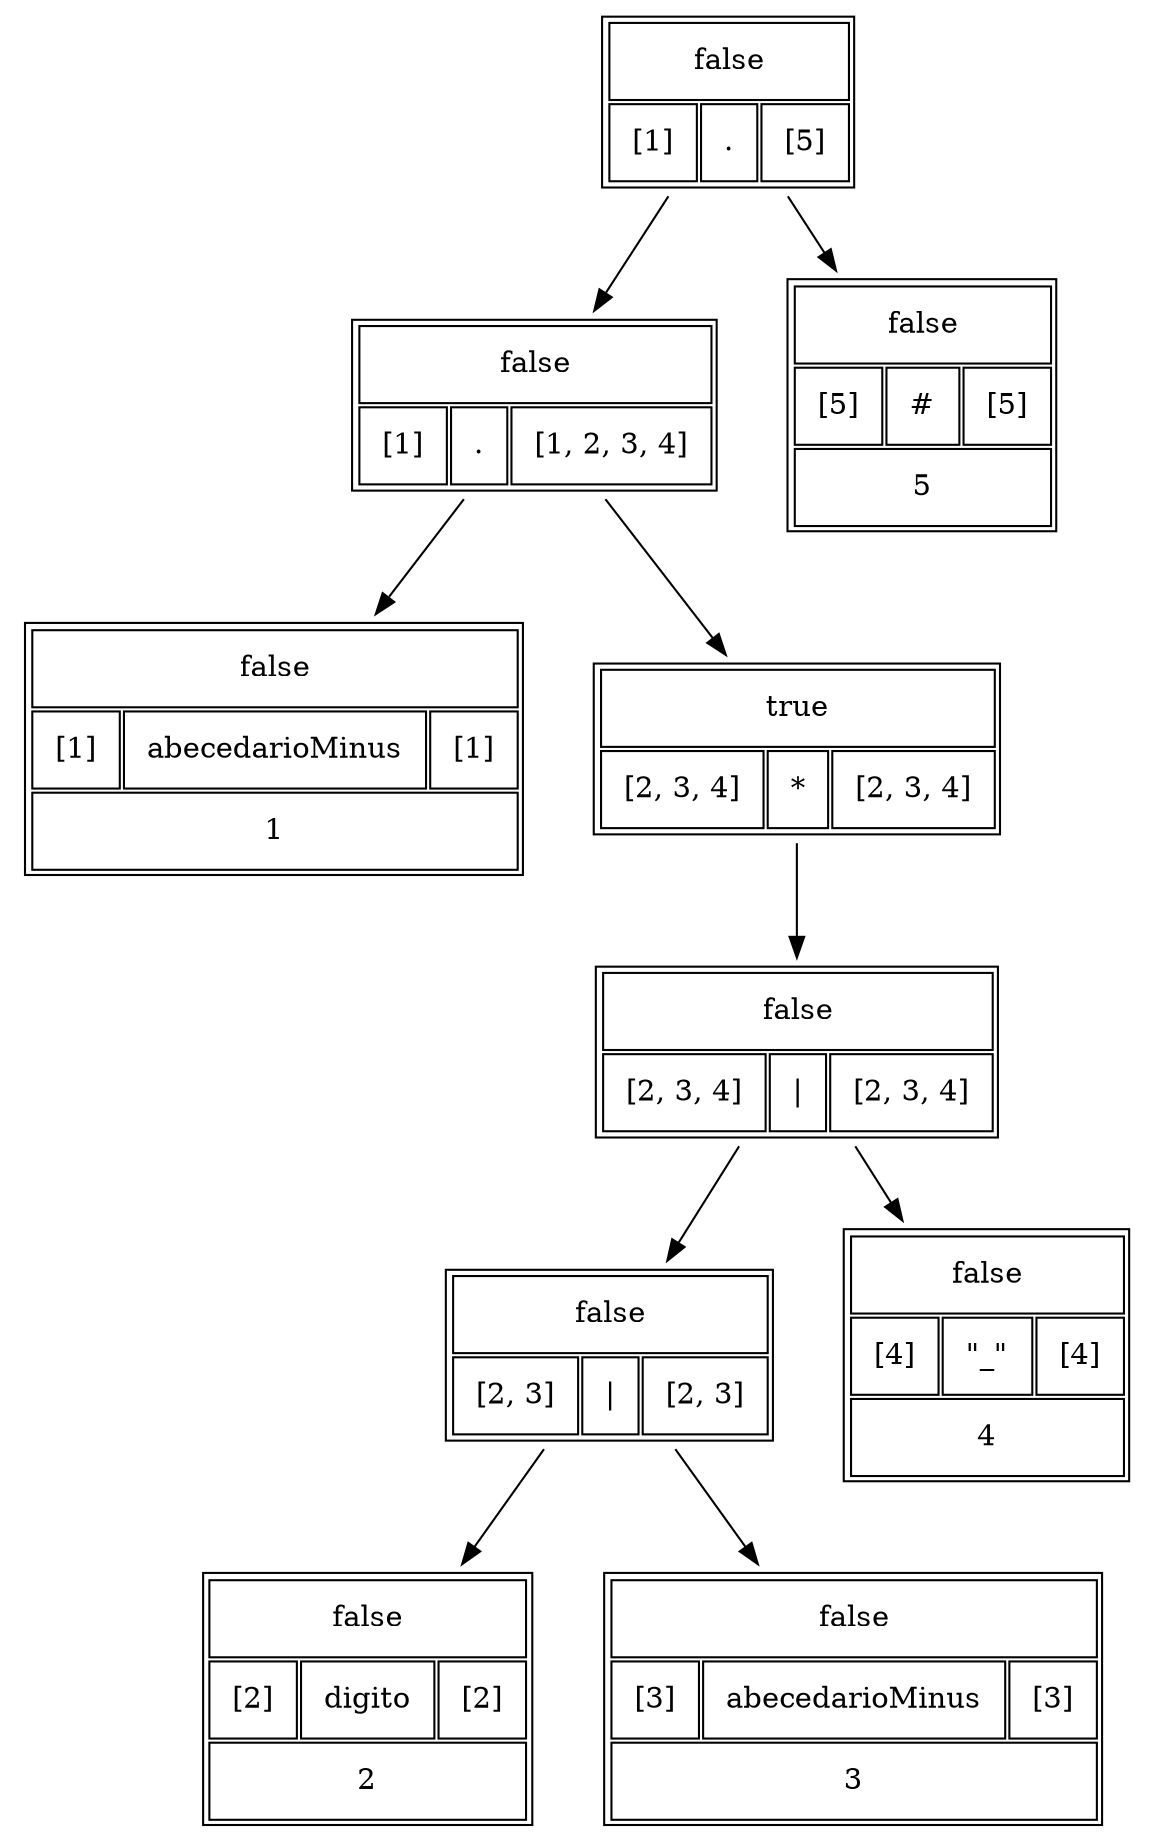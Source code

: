 digraph test {
N_1[shape = none label=<
 <TABLE border="1" cellspacing="2" cellpadding="10" >
 <TR>
 <TD colspan="3">false</TD>
 </TR>
 <TR>
 <TD>[1]</TD>
 <TD>.</TD>
 <TD>[5]</TD>
 </TR>
 </TABLE>>];N_2[shape = none label=<
 <TABLE border="1" cellspacing="2" cellpadding="10" >
 <TR>
 <TD colspan="3">false</TD>
 </TR>
 <TR>
 <TD>[1]</TD>
 <TD>.</TD>
 <TD>[1, 2, 3, 4]</TD>
 </TR>
 </TABLE>>];N_1 -> N_2;
N_3[shape = none label=<
 <TABLE border="1" cellspacing="2" cellpadding="10" >
 <TR>
 <TD colspan="3">false</TD>
 </TR>
 <TR>
 <TD>[1]</TD>
 <TD>abecedarioMinus</TD>
 <TD>[1]</TD>
 </TR>
 <TR>
 <TD colspan="3">1</TD>
 </TR>
 </TABLE>>];N_2 -> N_3;
N_4[shape = none label=<
 <TABLE border="1" cellspacing="2" cellpadding="10" >
 <TR>
 <TD colspan="3">true</TD>
 </TR>
 <TR>
 <TD>[2, 3, 4]</TD>
 <TD>*</TD>
 <TD>[2, 3, 4]</TD>
 </TR>
 </TABLE>>];N_2 -> N_4;
N_5[shape = none label=<
 <TABLE border="1" cellspacing="2" cellpadding="10" >
 <TR>
 <TD colspan="3">false</TD>
 </TR>
 <TR>
 <TD>[2, 3, 4]</TD>
 <TD>|</TD>
 <TD>[2, 3, 4]</TD>
 </TR>
 </TABLE>>];N_4 -> N_5;
N_6[shape = none label=<
 <TABLE border="1" cellspacing="2" cellpadding="10" >
 <TR>
 <TD colspan="3">false</TD>
 </TR>
 <TR>
 <TD>[2, 3]</TD>
 <TD>|</TD>
 <TD>[2, 3]</TD>
 </TR>
 </TABLE>>];N_5 -> N_6;
N_7[shape = none label=<
 <TABLE border="1" cellspacing="2" cellpadding="10" >
 <TR>
 <TD colspan="3">false</TD>
 </TR>
 <TR>
 <TD>[2]</TD>
 <TD>digito</TD>
 <TD>[2]</TD>
 </TR>
 <TR>
 <TD colspan="3">2</TD>
 </TR>
 </TABLE>>];N_6 -> N_7;
N_8[shape = none label=<
 <TABLE border="1" cellspacing="2" cellpadding="10" >
 <TR>
 <TD colspan="3">false</TD>
 </TR>
 <TR>
 <TD>[3]</TD>
 <TD>abecedarioMinus</TD>
 <TD>[3]</TD>
 </TR>
 <TR>
 <TD colspan="3">3</TD>
 </TR>
 </TABLE>>];N_6 -> N_8;
N_9[shape = none label=<
 <TABLE border="1" cellspacing="2" cellpadding="10" >
 <TR>
 <TD colspan="3">false</TD>
 </TR>
 <TR>
 <TD>[4]</TD>
 <TD>"_"</TD>
 <TD>[4]</TD>
 </TR>
 <TR>
 <TD colspan="3">4</TD>
 </TR>
 </TABLE>>];N_5 -> N_9;
N_10[shape = none label=<
 <TABLE border="1" cellspacing="2" cellpadding="10" >
 <TR>
 <TD colspan="3">false</TD>
 </TR>
 <TR>
 <TD>[5]</TD>
 <TD>#</TD>
 <TD>[5]</TD>
 </TR>
 <TR>
 <TD colspan="3">5</TD>
 </TR>
 </TABLE>>];N_1 -> N_10;
}
